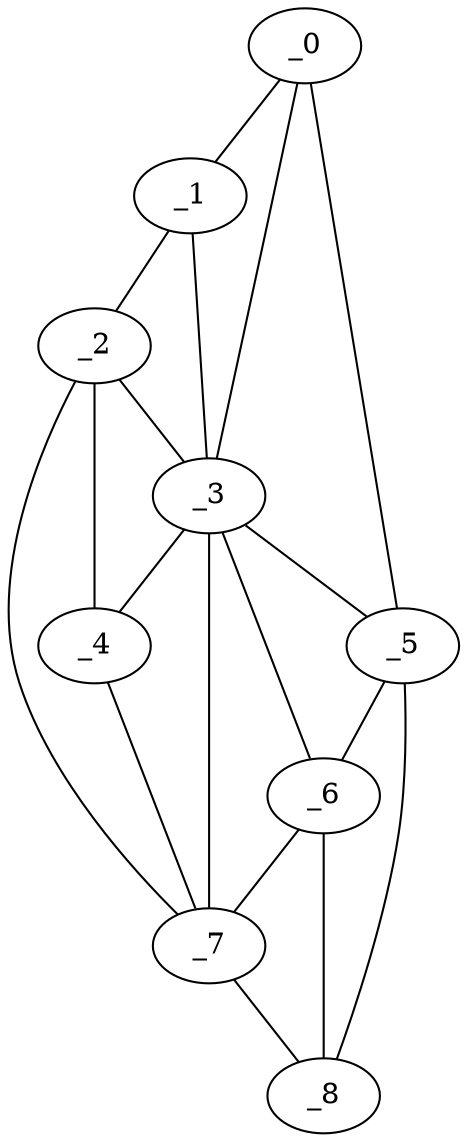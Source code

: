 graph "obj28__315.gxl" {
	_0	 [x=26,
		y=27];
	_1	 [x=35,
		y=25];
	_0 -- _1	 [valence=1];
	_3	 [x=58,
		y=34];
	_0 -- _3	 [valence=1];
	_5	 [x=90,
		y=110];
	_0 -- _5	 [valence=1];
	_2	 [x=52,
		y=23];
	_1 -- _2	 [valence=1];
	_1 -- _3	 [valence=1];
	_2 -- _3	 [valence=2];
	_4	 [x=59,
		y=26];
	_2 -- _4	 [valence=2];
	_7	 [x=120,
		y=51];
	_2 -- _7	 [valence=1];
	_3 -- _4	 [valence=1];
	_3 -- _5	 [valence=2];
	_6	 [x=94,
		y=105];
	_3 -- _6	 [valence=2];
	_3 -- _7	 [valence=2];
	_4 -- _7	 [valence=2];
	_5 -- _6	 [valence=2];
	_8	 [x=120,
		y=98];
	_5 -- _8	 [valence=1];
	_6 -- _7	 [valence=2];
	_6 -- _8	 [valence=2];
	_7 -- _8	 [valence=1];
}
